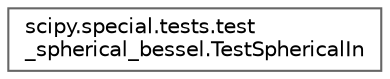 digraph "Graphical Class Hierarchy"
{
 // LATEX_PDF_SIZE
  bgcolor="transparent";
  edge [fontname=Helvetica,fontsize=10,labelfontname=Helvetica,labelfontsize=10];
  node [fontname=Helvetica,fontsize=10,shape=box,height=0.2,width=0.4];
  rankdir="LR";
  Node0 [id="Node000000",label="scipy.special.tests.test\l_spherical_bessel.TestSphericalIn",height=0.2,width=0.4,color="grey40", fillcolor="white", style="filled",URL="$d6/d28/classscipy_1_1special_1_1tests_1_1test__spherical__bessel_1_1TestSphericalIn.html",tooltip=" "];
}
